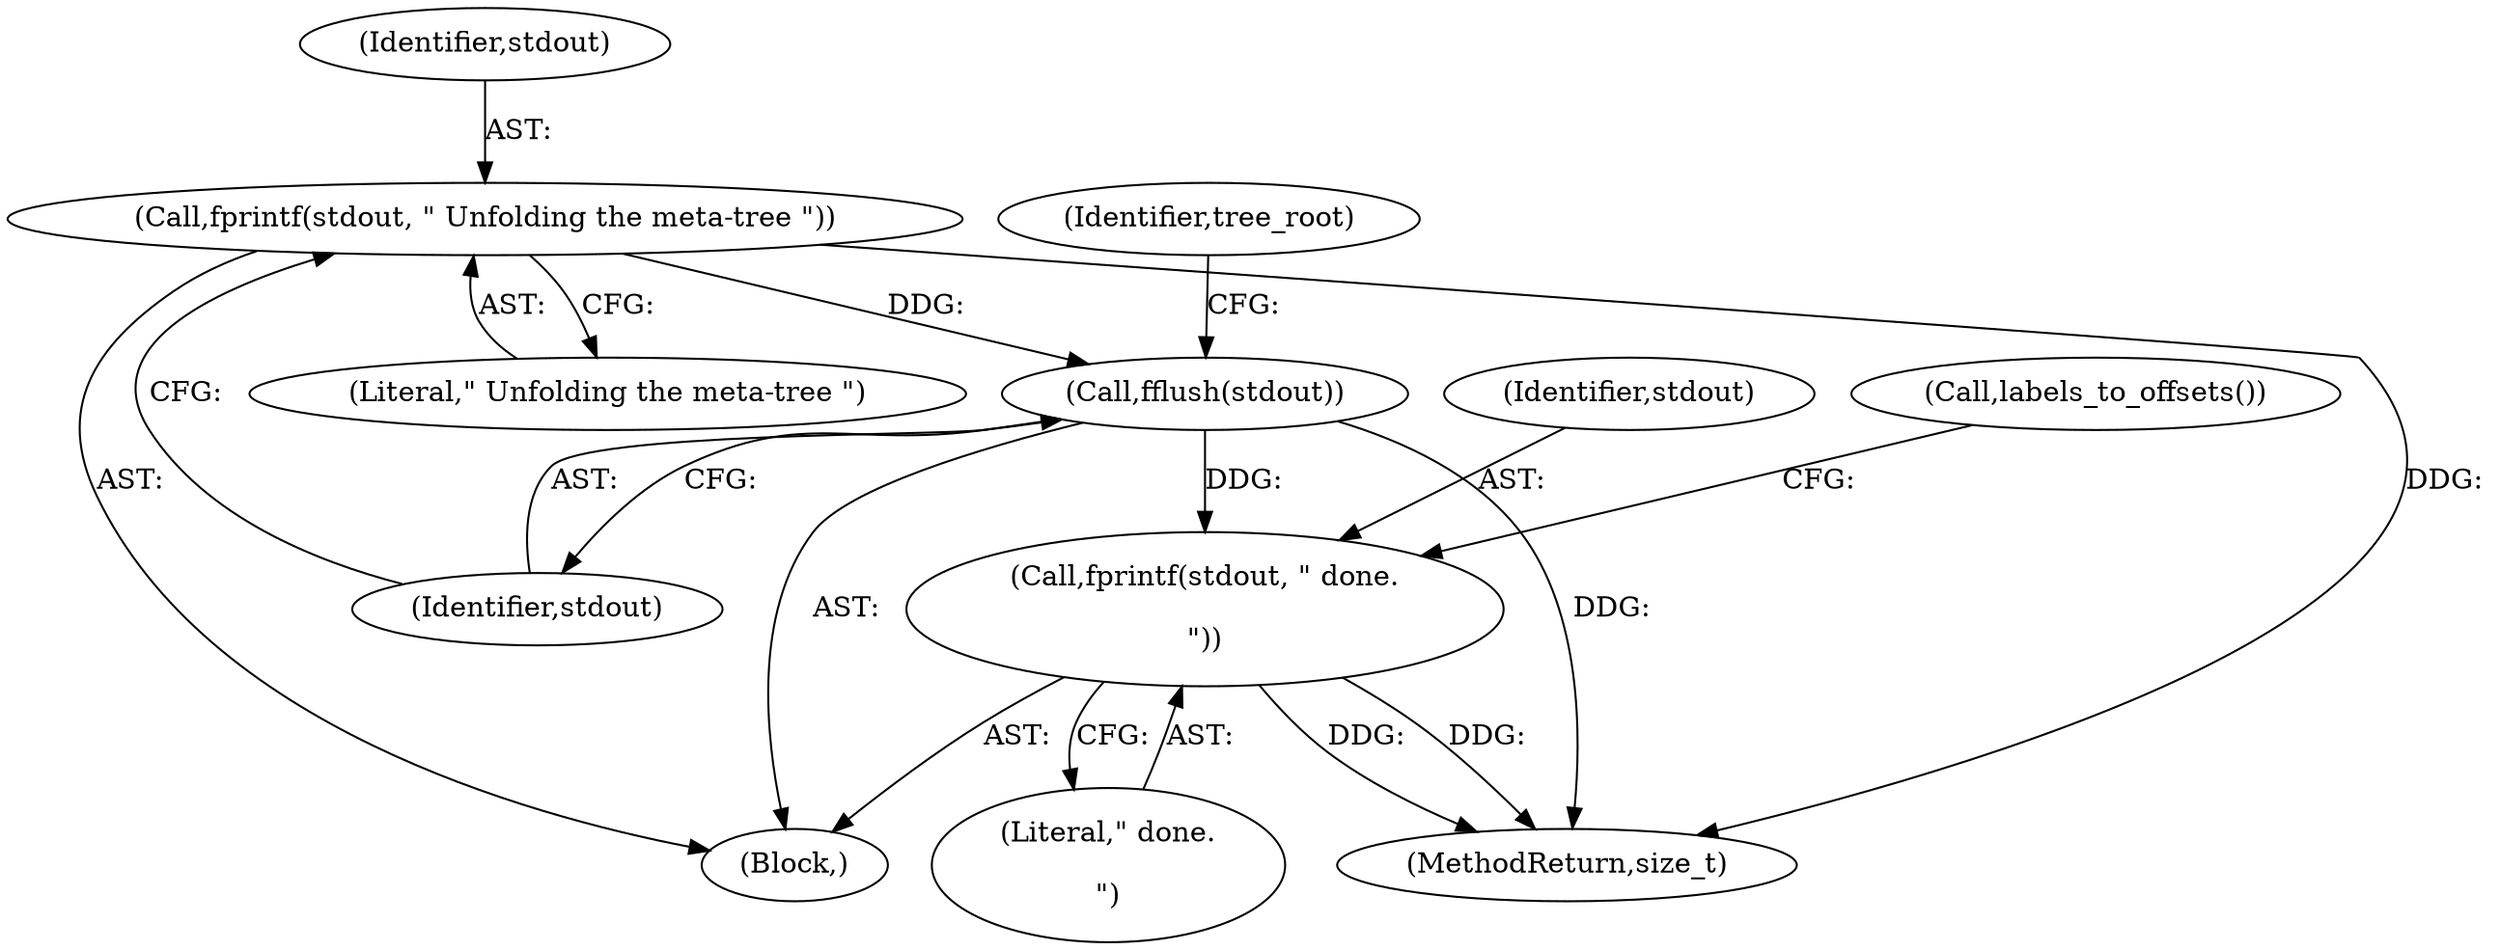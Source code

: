 digraph "0_ettercap_626dc56686f15f2dda13c48f78c2a666cb6d8506@API" {
"1000125" [label="(Call,fprintf(stdout, \" Unfolding the meta-tree \"))"];
"1000128" [label="(Call,fflush(stdout))"];
"1000133" [label="(Call,fprintf(stdout, \" done.\n\n\"))"];
"1000109" [label="(Block,)"];
"1000135" [label="(Literal,\" done.\n\n\")"];
"1000132" [label="(Identifier,tree_root)"];
"1000126" [label="(Identifier,stdout)"];
"1000133" [label="(Call,fprintf(stdout, \" done.\n\n\"))"];
"1000136" [label="(Call,labels_to_offsets())"];
"1000125" [label="(Call,fprintf(stdout, \" Unfolding the meta-tree \"))"];
"1000187" [label="(MethodReturn,size_t)"];
"1000128" [label="(Call,fflush(stdout))"];
"1000129" [label="(Identifier,stdout)"];
"1000134" [label="(Identifier,stdout)"];
"1000127" [label="(Literal,\" Unfolding the meta-tree \")"];
"1000125" -> "1000109"  [label="AST: "];
"1000125" -> "1000127"  [label="CFG: "];
"1000126" -> "1000125"  [label="AST: "];
"1000127" -> "1000125"  [label="AST: "];
"1000129" -> "1000125"  [label="CFG: "];
"1000125" -> "1000187"  [label="DDG: "];
"1000125" -> "1000128"  [label="DDG: "];
"1000128" -> "1000109"  [label="AST: "];
"1000128" -> "1000129"  [label="CFG: "];
"1000129" -> "1000128"  [label="AST: "];
"1000132" -> "1000128"  [label="CFG: "];
"1000128" -> "1000187"  [label="DDG: "];
"1000128" -> "1000133"  [label="DDG: "];
"1000133" -> "1000109"  [label="AST: "];
"1000133" -> "1000135"  [label="CFG: "];
"1000134" -> "1000133"  [label="AST: "];
"1000135" -> "1000133"  [label="AST: "];
"1000136" -> "1000133"  [label="CFG: "];
"1000133" -> "1000187"  [label="DDG: "];
"1000133" -> "1000187"  [label="DDG: "];
}
